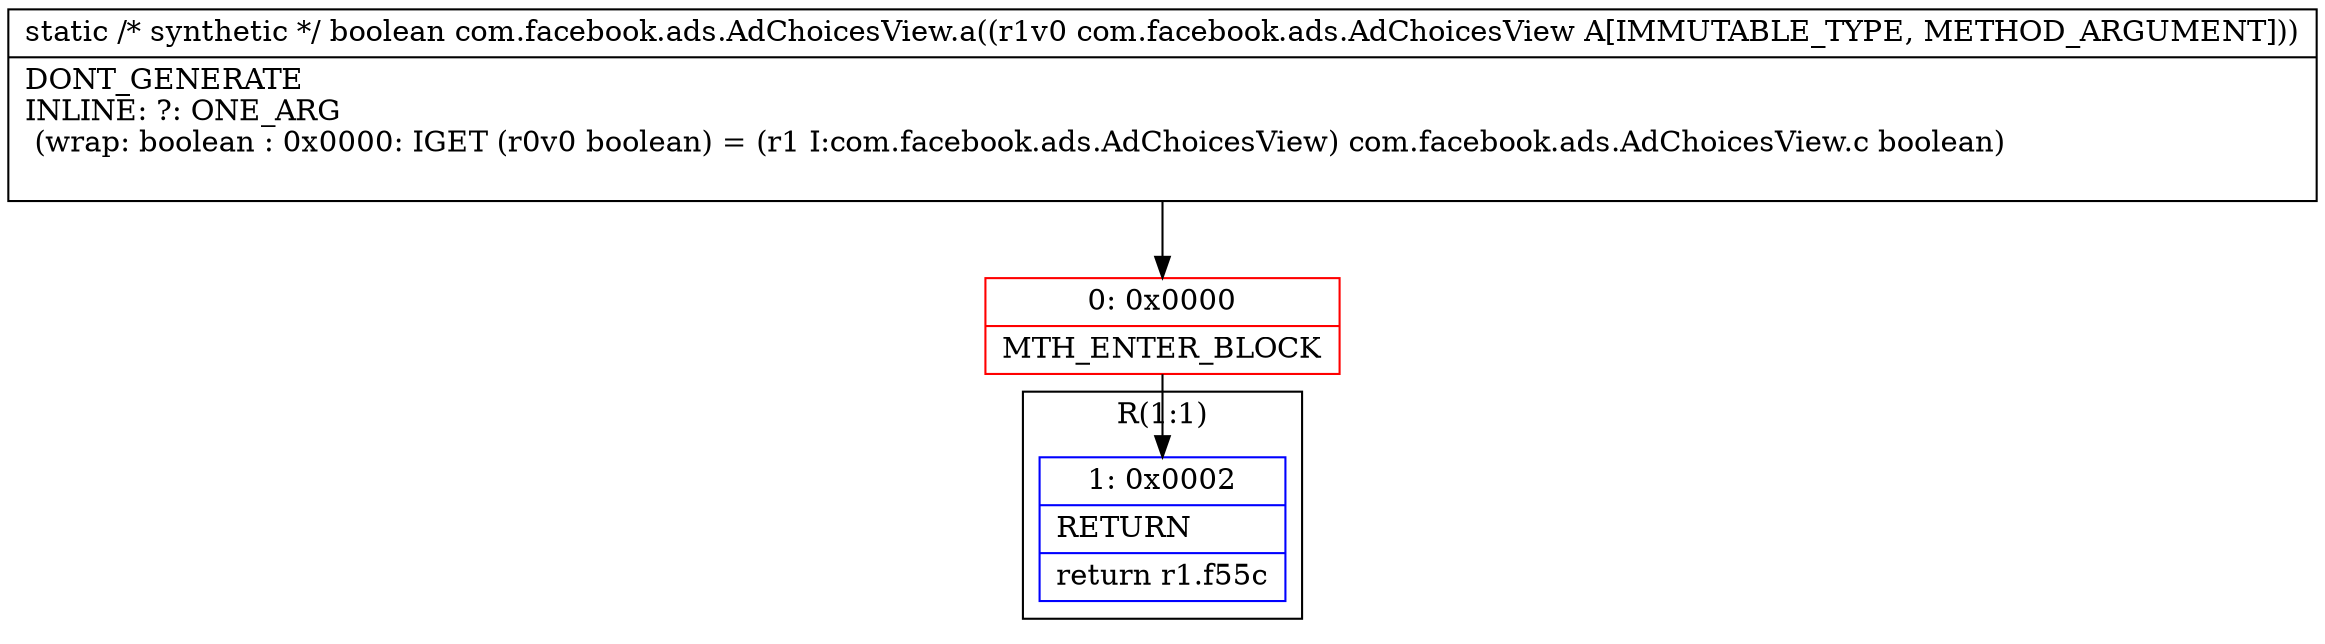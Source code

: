 digraph "CFG forcom.facebook.ads.AdChoicesView.a(Lcom\/facebook\/ads\/AdChoicesView;)Z" {
subgraph cluster_Region_2069940961 {
label = "R(1:1)";
node [shape=record,color=blue];
Node_1 [shape=record,label="{1\:\ 0x0002|RETURN\l|return r1.f55c\l}"];
}
Node_0 [shape=record,color=red,label="{0\:\ 0x0000|MTH_ENTER_BLOCK\l}"];
MethodNode[shape=record,label="{static \/* synthetic *\/ boolean com.facebook.ads.AdChoicesView.a((r1v0 com.facebook.ads.AdChoicesView A[IMMUTABLE_TYPE, METHOD_ARGUMENT]))  | DONT_GENERATE\lINLINE: ?: ONE_ARG  \l  (wrap: boolean : 0x0000: IGET  (r0v0 boolean) = (r1 I:com.facebook.ads.AdChoicesView) com.facebook.ads.AdChoicesView.c boolean)\l\l}"];
MethodNode -> Node_0;
Node_0 -> Node_1;
}

